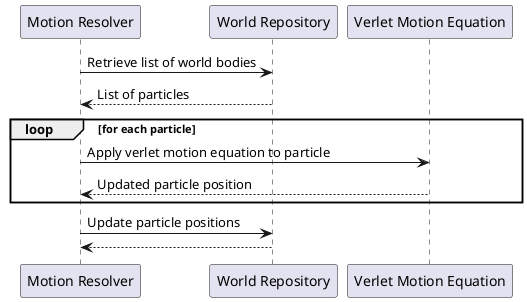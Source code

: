 @startuml ResolveMotion

participant "Motion Resolver" as Updater
participant "World Repository" as Repository
participant "Verlet Motion Equation" as Verlet

Updater -> Repository: Retrieve list of world bodies
Repository --> Updater: List of particles
loop for each particle
    Updater -> Verlet: Apply verlet motion equation to particle
    Verlet --> Updater: Updated particle position
end repeat
Updater -> Repository: Update particle positions
Repository --> Updater

@enduml
